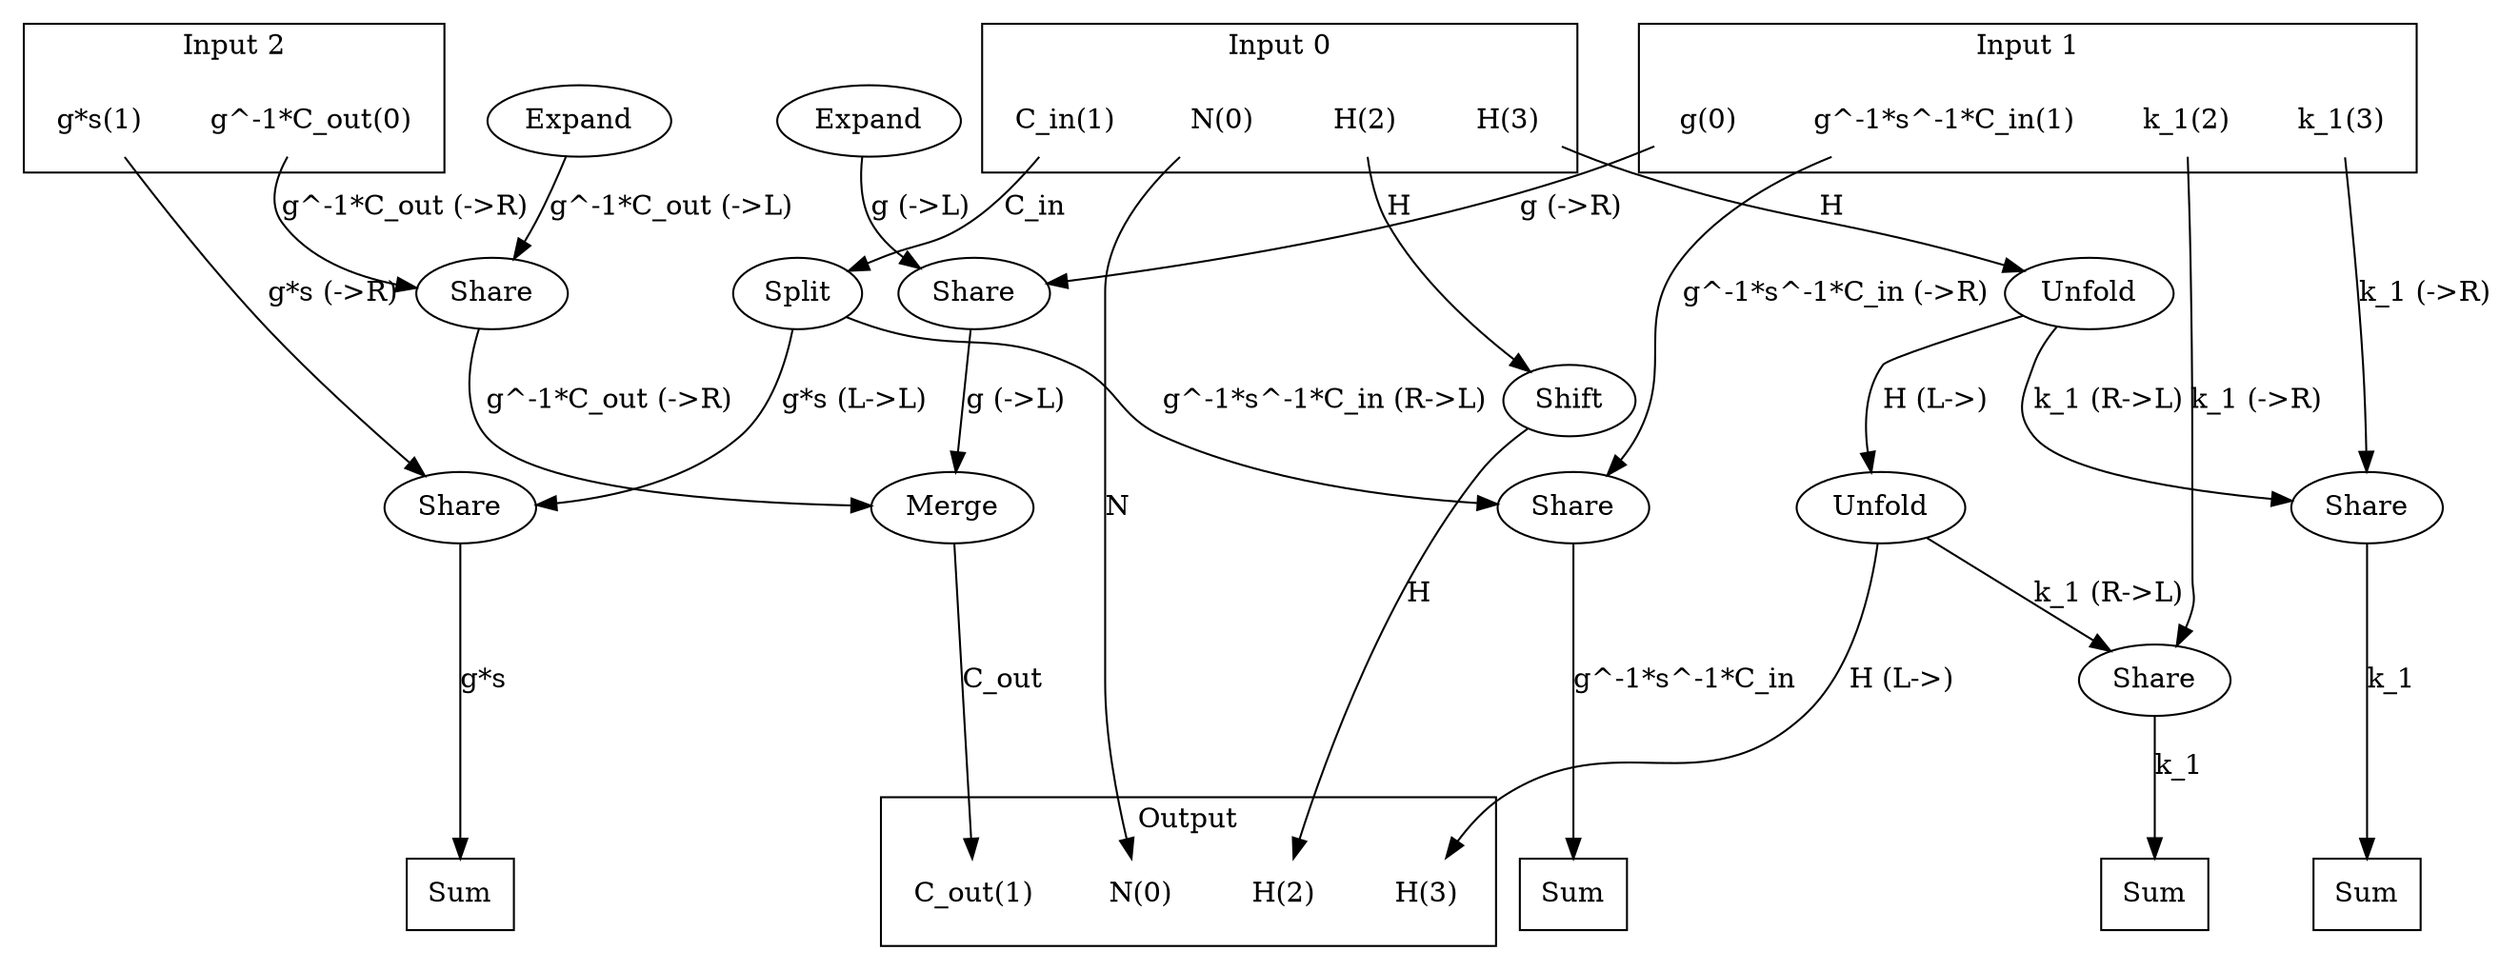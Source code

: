 digraph kernel_generated {
newrank = true;
op_0x55b7501b61d0 [label="Share"];
op_0x55b7501b6270 [label="Share"];
op_0x55b7501b62c0 [label="Share"];
op_0x55b7501b6310 [label="Share"];
op_0x55b7501b6540 [label="Share"];
op_0x55b7501b6590 [label="Share"];
op_0x55b7501b6678 [label="Expand"];
op_0x55b7501b66d8 [label="Expand"];
op_0x55b7501b6e80 [label="Shift"];
op_0x55b7501bae40 [label="Merge"];
op_0x55b7501d4540 [label="Unfold"];
op_0x55b7501d4600 [label="Unfold"];
op_0x55b7501f3da0 [label="Split"];
reduce_0x7f6f60003a98 [label="Sum", shape=box];
reduce_0x7f6f60003ab0 [label="Sum", shape=box];
reduce_0x7f6f60004f10 [label="Sum", shape=box];
reduce_0x7f6f60007720 [label="Sum", shape=box];
subgraph cluster_out {
label = "Output";
out_0 [label="N(0)", shape=none];
out_1 [label="C_out(1)", shape=none];
out_2 [label="H(2)", shape=none];
out_3 [label="H(3)", shape=none];
}
{ rank = same;
reduce_0x7f6f60003a98;
reduce_0x7f6f60003ab0;
reduce_0x7f6f60004f10;
reduce_0x7f6f60007720;
out_0;
out_1;
out_2;
out_3;
}
subgraph cluster_in_0 {
label = "Input 0";
in_0_0 [label="N(0)", shape=none];
in_0_1 [label="C_in(1)", shape=none];
in_0_2 [label="H(2)", shape=none];
in_0_3 [label="H(3)", shape=none];
}
subgraph cluster_in_1 {
label = "Input 1";
in_1_0 [label="g(0)", shape=none];
in_1_1 [label="g^-1*s^-1*C_in(1)", shape=none];
in_1_2 [label="k_1(2)", shape=none];
in_1_3 [label="k_1(3)", shape=none];
}
subgraph cluster_in_2 {
label = "Input 2";
in_2_0 [label="g^-1*C_out(0)", shape=none];
in_2_1 [label="g*s(1)", shape=none];
}
{ rank = same;
in_0_0;
in_0_1;
in_0_2;
in_0_3;
in_1_0;
in_1_1;
in_1_2;
in_1_3;
in_2_0;
in_2_1;
}
in_0_0 -> out_0 [label="N"];
in_0_1 -> op_0x55b7501f3da0 [label="C_in"];
in_0_2 -> op_0x55b7501b6e80 [label="H"];
in_0_3 -> op_0x55b7501d4600 [label="H"];
in_1_0 -> op_0x55b7501b6310 [label="g (->R)"];
in_1_1 -> op_0x55b7501b61d0 [label="g^-1*s^-1*C_in (->R)"];
in_1_2 -> op_0x55b7501b62c0 [label="k_1 (->R)"];
in_1_3 -> op_0x55b7501b6270 [label="k_1 (->R)"];
in_2_0 -> op_0x55b7501b6540 [label="g^-1*C_out (->R)"];
in_2_1 -> op_0x55b7501b6590 [label="g*s (->R)"];
op_0x55b7501bae40 -> out_1 [label="C_out"];
op_0x55b7501b6e80 -> out_2 [label="H"];
op_0x55b7501d4540 -> out_3 [label="H (L->)"];
op_0x55b7501f3da0 -> op_0x55b7501b61d0 [label="g^-1*s^-1*C_in (R->L)"];
op_0x55b7501d4600 -> op_0x55b7501b6270 [label="k_1 (R->L)"];
op_0x55b7501d4540 -> op_0x55b7501b62c0 [label="k_1 (R->L)"];
op_0x55b7501b6678 -> op_0x55b7501b6310 [label="g (->L)"];
op_0x55b7501b66d8 -> op_0x55b7501b6540 [label="g^-1*C_out (->L)"];
op_0x55b7501f3da0 -> op_0x55b7501b6590 [label="g*s (L->L)"];
op_0x55b7501b6310 -> op_0x55b7501bae40 [label="g (->L)"];
op_0x55b7501b6540 -> op_0x55b7501bae40 [label="g^-1*C_out (->R)"];
op_0x55b7501d4600 -> op_0x55b7501d4540 [label="H (L->)"];
op_0x55b7501b6270 -> reduce_0x7f6f60003a98 [label="k_1"];
op_0x55b7501b62c0 -> reduce_0x7f6f60003ab0 [label="k_1"];
op_0x55b7501b6590 -> reduce_0x7f6f60004f10 [label="g*s"];
op_0x55b7501b61d0 -> reduce_0x7f6f60007720 [label="g^-1*s^-1*C_in"];
}
